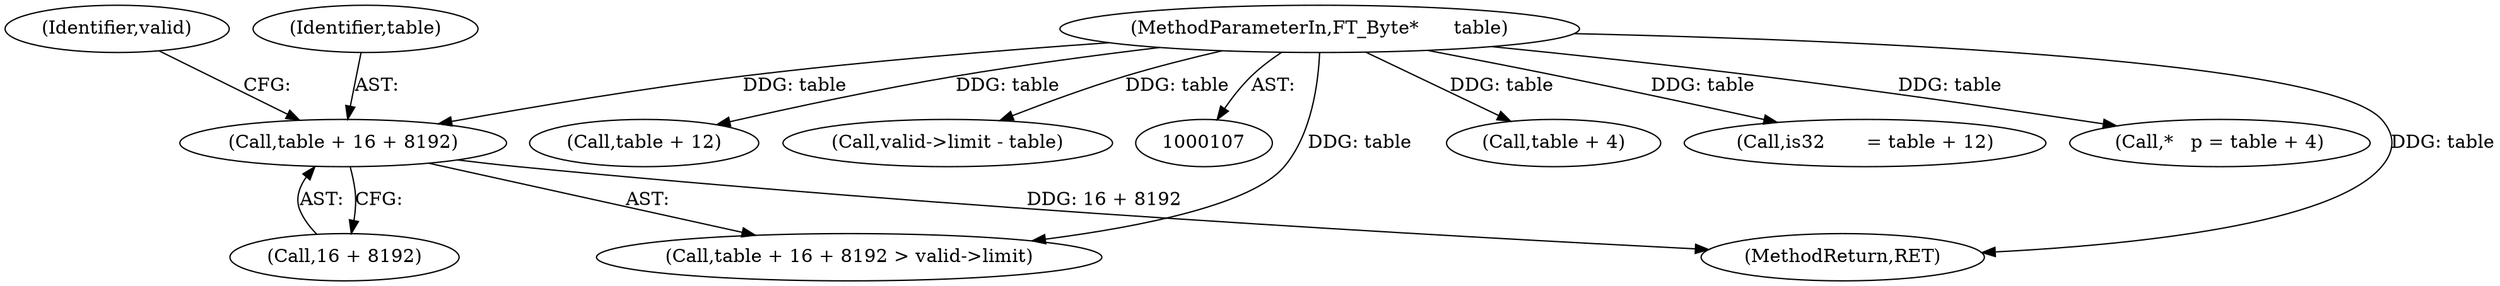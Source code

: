 digraph "0_savannah_a18788b14db60ae3673f932249cd02d33a227c4e_1@pointer" {
"1000122" [label="(Call,table + 16 + 8192)"];
"1000108" [label="(MethodParameterIn,FT_Byte*      table)"];
"1000123" [label="(Identifier,table)"];
"1000114" [label="(Call,table + 4)"];
"1000354" [label="(MethodReturn,RET)"];
"1000152" [label="(Call,is32       = table + 12)"];
"1000112" [label="(Call,*   p = table + 4)"];
"1000154" [label="(Call,table + 12)"];
"1000122" [label="(Call,table + 16 + 8192)"];
"1000108" [label="(MethodParameterIn,FT_Byte*      table)"];
"1000121" [label="(Call,table + 16 + 8192 > valid->limit)"];
"1000141" [label="(Call,valid->limit - table)"];
"1000128" [label="(Identifier,valid)"];
"1000124" [label="(Call,16 + 8192)"];
"1000122" -> "1000121"  [label="AST: "];
"1000122" -> "1000124"  [label="CFG: "];
"1000123" -> "1000122"  [label="AST: "];
"1000124" -> "1000122"  [label="AST: "];
"1000128" -> "1000122"  [label="CFG: "];
"1000122" -> "1000354"  [label="DDG: 16 + 8192"];
"1000108" -> "1000122"  [label="DDG: table"];
"1000108" -> "1000107"  [label="AST: "];
"1000108" -> "1000354"  [label="DDG: table"];
"1000108" -> "1000112"  [label="DDG: table"];
"1000108" -> "1000114"  [label="DDG: table"];
"1000108" -> "1000121"  [label="DDG: table"];
"1000108" -> "1000141"  [label="DDG: table"];
"1000108" -> "1000152"  [label="DDG: table"];
"1000108" -> "1000154"  [label="DDG: table"];
}
